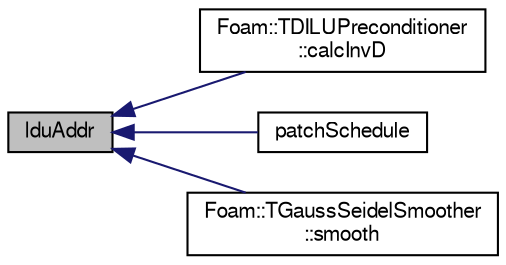 digraph "lduAddr"
{
  bgcolor="transparent";
  edge [fontname="FreeSans",fontsize="10",labelfontname="FreeSans",labelfontsize="10"];
  node [fontname="FreeSans",fontsize="10",shape=record];
  rankdir="LR";
  Node1 [label="lduAddr",height=0.2,width=0.4,color="black", fillcolor="grey75", style="filled" fontcolor="black"];
  Node1 -> Node2 [dir="back",color="midnightblue",fontsize="10",style="solid",fontname="FreeSans"];
  Node2 [label="Foam::TDILUPreconditioner\l::calcInvD",height=0.2,width=0.4,color="black",URL="$a02488.html#a4285bbd6c558576051d236d84b20d26d",tooltip="Calculate the reciprocal of the preconditioned diagonal. "];
  Node1 -> Node3 [dir="back",color="midnightblue",fontsize="10",style="solid",fontname="FreeSans"];
  Node3 [label="patchSchedule",height=0.2,width=0.4,color="black",URL="$a01246.html#a7ca66a7d14d7dd33205a8c09f3218f99",tooltip="Return the patch evaluation schedule. "];
  Node1 -> Node4 [dir="back",color="midnightblue",fontsize="10",style="solid",fontname="FreeSans"];
  Node4 [label="Foam::TGaussSeidelSmoother\l::smooth",height=0.2,width=0.4,color="black",URL="$a02504.html#a2727a700fb0cafd8fb6b7e04f558fca7",tooltip="Smooth for the given number of sweeps. "];
}
